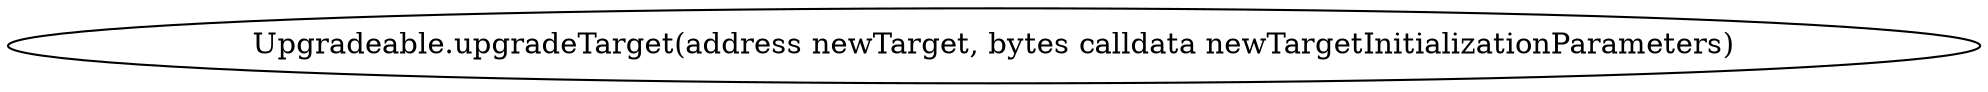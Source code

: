 digraph "" {
	graph [bb="0,0,783.53,36"];
	node [label="\N"];
	"Upgradeable.upgradeTarget(address newTarget, bytes calldata newTargetInitializationParameters)"	 [height=0.5,
		pos="391.76,18",
		width=10.882];
}
digraph "" {
	graph [bb="0,0,783.53,36"];
	node [label="\N"];
	"Upgradeable.upgradeTarget(address newTarget, bytes calldata newTargetInitializationParameters)"	 [height=0.5,
		pos="391.76,18",
		width=10.882];
}
digraph "" {
	graph [bb="0,0,783.53,36"];
	node [label="\N"];
	"Upgradeable.upgradeTarget(address newTarget, bytes calldata newTargetInitializationParameters)"	 [height=0.5,
		pos="391.76,18",
		width=10.882];
}
